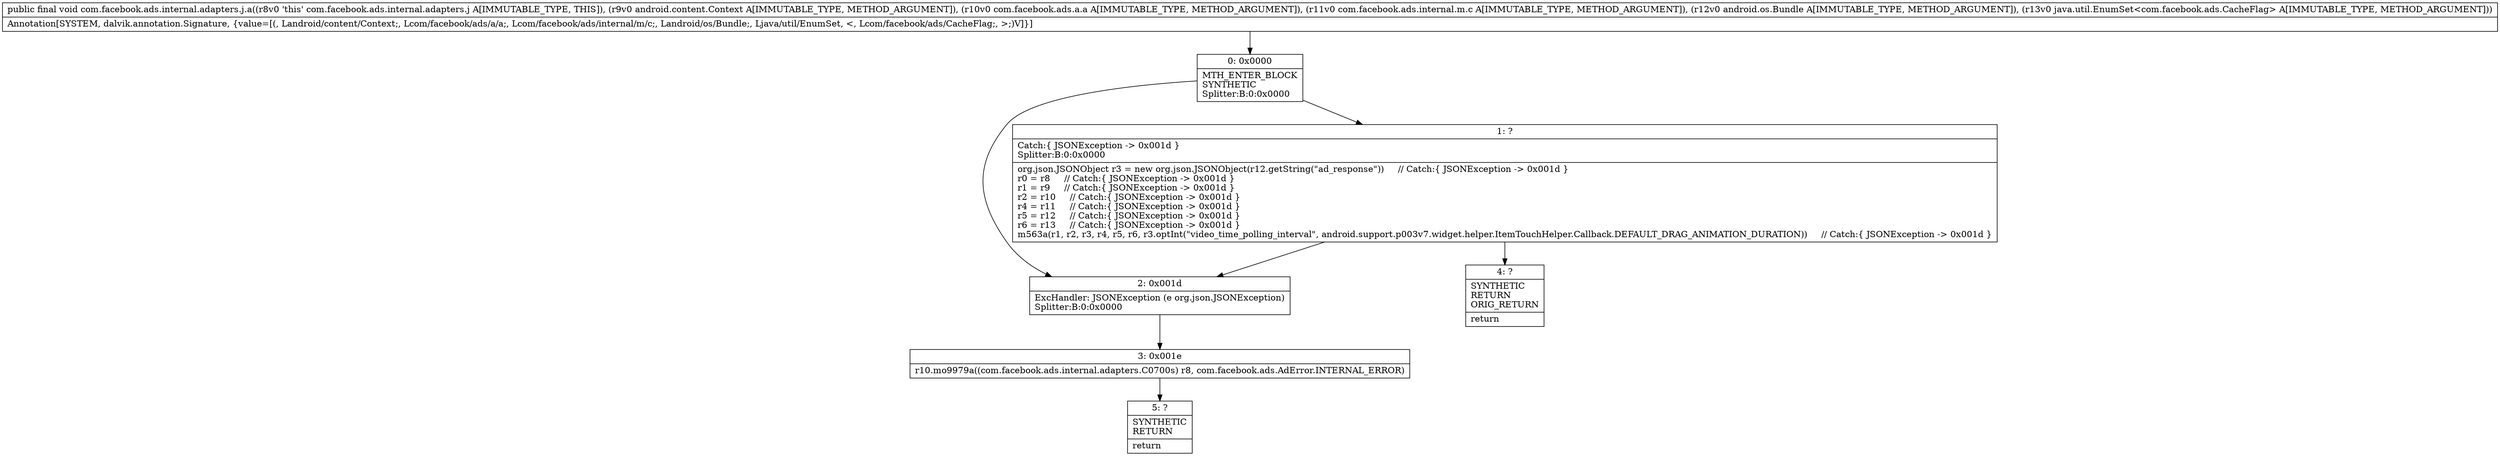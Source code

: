 digraph "CFG forcom.facebook.ads.internal.adapters.j.a(Landroid\/content\/Context;Lcom\/facebook\/ads\/a\/a;Lcom\/facebook\/ads\/internal\/m\/c;Landroid\/os\/Bundle;Ljava\/util\/EnumSet;)V" {
Node_0 [shape=record,label="{0\:\ 0x0000|MTH_ENTER_BLOCK\lSYNTHETIC\lSplitter:B:0:0x0000\l}"];
Node_1 [shape=record,label="{1\:\ ?|Catch:\{ JSONException \-\> 0x001d \}\lSplitter:B:0:0x0000\l|org.json.JSONObject r3 = new org.json.JSONObject(r12.getString(\"ad_response\"))     \/\/ Catch:\{ JSONException \-\> 0x001d \}\lr0 = r8     \/\/ Catch:\{ JSONException \-\> 0x001d \}\lr1 = r9     \/\/ Catch:\{ JSONException \-\> 0x001d \}\lr2 = r10     \/\/ Catch:\{ JSONException \-\> 0x001d \}\lr4 = r11     \/\/ Catch:\{ JSONException \-\> 0x001d \}\lr5 = r12     \/\/ Catch:\{ JSONException \-\> 0x001d \}\lr6 = r13     \/\/ Catch:\{ JSONException \-\> 0x001d \}\lm563a(r1, r2, r3, r4, r5, r6, r3.optInt(\"video_time_polling_interval\", android.support.p003v7.widget.helper.ItemTouchHelper.Callback.DEFAULT_DRAG_ANIMATION_DURATION))     \/\/ Catch:\{ JSONException \-\> 0x001d \}\l}"];
Node_2 [shape=record,label="{2\:\ 0x001d|ExcHandler: JSONException (e org.json.JSONException)\lSplitter:B:0:0x0000\l}"];
Node_3 [shape=record,label="{3\:\ 0x001e|r10.mo9979a((com.facebook.ads.internal.adapters.C0700s) r8, com.facebook.ads.AdError.INTERNAL_ERROR)\l}"];
Node_4 [shape=record,label="{4\:\ ?|SYNTHETIC\lRETURN\lORIG_RETURN\l|return\l}"];
Node_5 [shape=record,label="{5\:\ ?|SYNTHETIC\lRETURN\l|return\l}"];
MethodNode[shape=record,label="{public final void com.facebook.ads.internal.adapters.j.a((r8v0 'this' com.facebook.ads.internal.adapters.j A[IMMUTABLE_TYPE, THIS]), (r9v0 android.content.Context A[IMMUTABLE_TYPE, METHOD_ARGUMENT]), (r10v0 com.facebook.ads.a.a A[IMMUTABLE_TYPE, METHOD_ARGUMENT]), (r11v0 com.facebook.ads.internal.m.c A[IMMUTABLE_TYPE, METHOD_ARGUMENT]), (r12v0 android.os.Bundle A[IMMUTABLE_TYPE, METHOD_ARGUMENT]), (r13v0 java.util.EnumSet\<com.facebook.ads.CacheFlag\> A[IMMUTABLE_TYPE, METHOD_ARGUMENT]))  | Annotation[SYSTEM, dalvik.annotation.Signature, \{value=[(, Landroid\/content\/Context;, Lcom\/facebook\/ads\/a\/a;, Lcom\/facebook\/ads\/internal\/m\/c;, Landroid\/os\/Bundle;, Ljava\/util\/EnumSet, \<, Lcom\/facebook\/ads\/CacheFlag;, \>;)V]\}]\l}"];
MethodNode -> Node_0;
Node_0 -> Node_1;
Node_0 -> Node_2;
Node_1 -> Node_2;
Node_1 -> Node_4;
Node_2 -> Node_3;
Node_3 -> Node_5;
}

